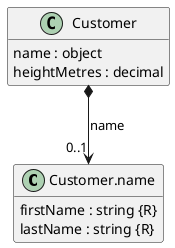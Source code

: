 @startuml
hide <<Path>> circle
hide <<Response>> circle
hide <<Parameter>> circle
hide empty methods
hide empty fields
set namespaceSeparator none

class "Customer.name" as Customer.name {
  {field} firstName : string {R}
  {field} lastName : string {R}
}

class "Customer" as Customer {
  {field} name : object
  {field} heightMetres : decimal
}

"Customer" *--> "0..1" "Customer.name"  :  "name"

@enduml